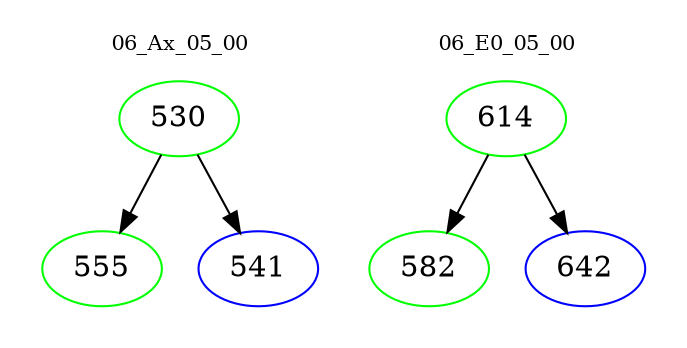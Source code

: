 digraph{
subgraph cluster_0 {
color = white
label = "06_Ax_05_00";
fontsize=10;
T0_530 [label="530", color="green"]
T0_530 -> T0_555 [color="black"]
T0_555 [label="555", color="green"]
T0_530 -> T0_541 [color="black"]
T0_541 [label="541", color="blue"]
}
subgraph cluster_1 {
color = white
label = "06_E0_05_00";
fontsize=10;
T1_614 [label="614", color="green"]
T1_614 -> T1_582 [color="black"]
T1_582 [label="582", color="green"]
T1_614 -> T1_642 [color="black"]
T1_642 [label="642", color="blue"]
}
}
